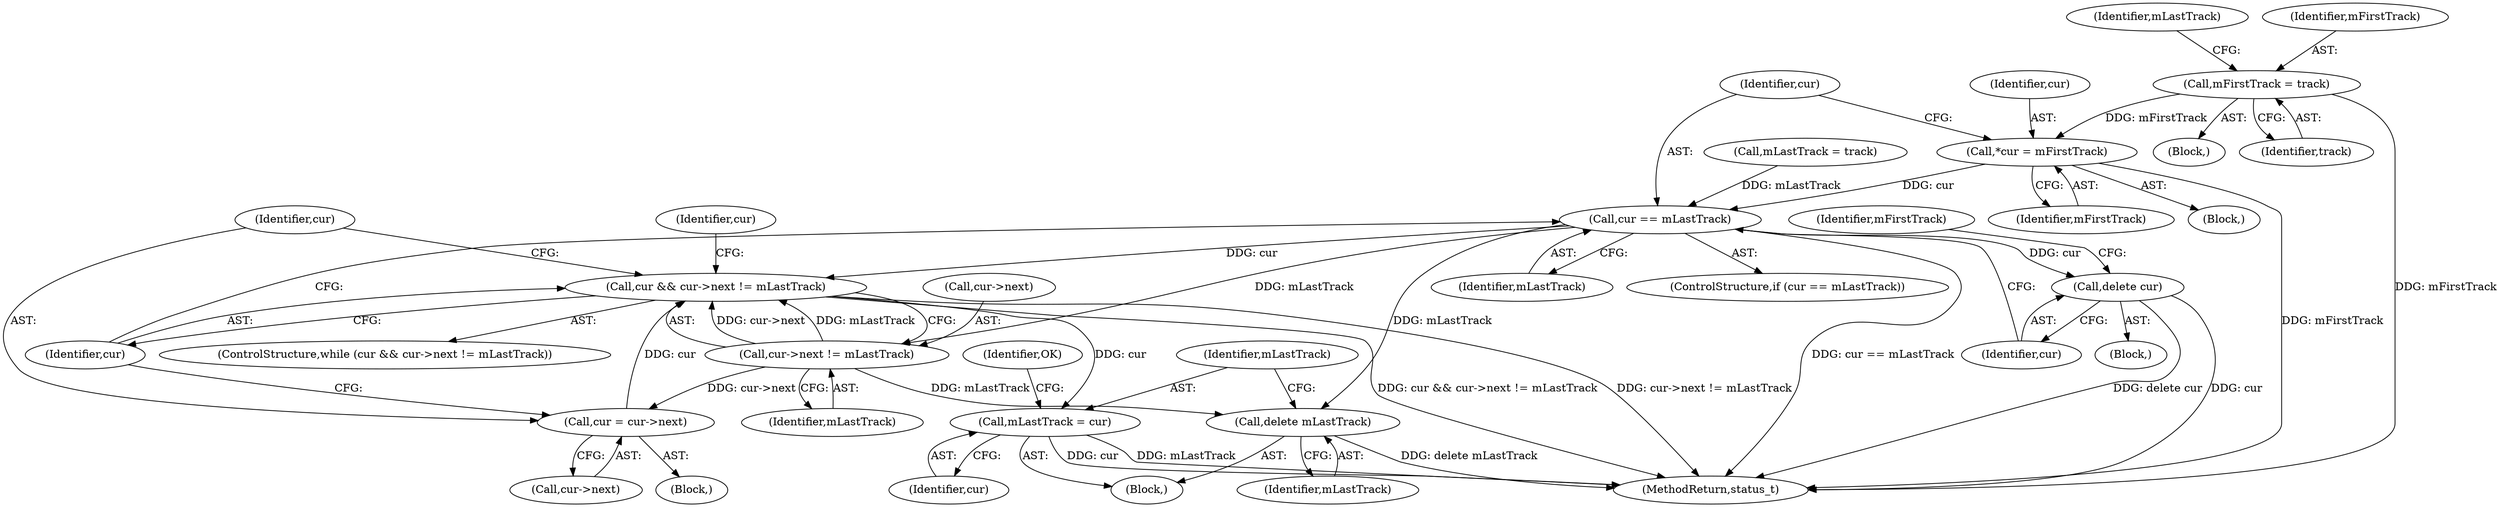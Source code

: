 digraph "0_Android_2674a7218eaa3c87f2ee26d26da5b9170e10f859@pointer" {
"1000516" [label="(Call,*cur = mFirstTrack)"];
"1000442" [label="(Call,mFirstTrack = track)"];
"1000520" [label="(Call,cur == mLastTrack)"];
"1000524" [label="(Call,delete cur)"];
"1000534" [label="(Call,cur && cur->next != mLastTrack)"];
"1000554" [label="(Call,mLastTrack = cur)"];
"1000536" [label="(Call,cur->next != mLastTrack)"];
"1000542" [label="(Call,cur = cur->next)"];
"1000552" [label="(Call,delete mLastTrack)"];
"1000444" [label="(Identifier,track)"];
"1000445" [label="(Call,mLastTrack = track)"];
"1002927" [label="(MethodReturn,status_t)"];
"1000522" [label="(Identifier,mLastTrack)"];
"1000552" [label="(Call,delete mLastTrack)"];
"1000446" [label="(Identifier,mLastTrack)"];
"1000540" [label="(Identifier,mLastTrack)"];
"1000517" [label="(Identifier,cur)"];
"1000553" [label="(Identifier,mLastTrack)"];
"1000518" [label="(Identifier,mFirstTrack)"];
"1000527" [label="(Identifier,mFirstTrack)"];
"1000443" [label="(Identifier,mFirstTrack)"];
"1000520" [label="(Call,cur == mLastTrack)"];
"1000535" [label="(Identifier,cur)"];
"1000536" [label="(Call,cur->next != mLastTrack)"];
"1000542" [label="(Call,cur = cur->next)"];
"1000441" [label="(Block,)"];
"1000554" [label="(Call,mLastTrack = cur)"];
"1000556" [label="(Identifier,cur)"];
"1000544" [label="(Call,cur->next)"];
"1000541" [label="(Block,)"];
"1000549" [label="(Identifier,cur)"];
"1000532" [label="(Block,)"];
"1000514" [label="(Block,)"];
"1000525" [label="(Identifier,cur)"];
"1000533" [label="(ControlStructure,while (cur && cur->next != mLastTrack))"];
"1000537" [label="(Call,cur->next)"];
"1000516" [label="(Call,*cur = mFirstTrack)"];
"1000524" [label="(Call,delete cur)"];
"1000558" [label="(Identifier,OK)"];
"1000543" [label="(Identifier,cur)"];
"1000442" [label="(Call,mFirstTrack = track)"];
"1000534" [label="(Call,cur && cur->next != mLastTrack)"];
"1000521" [label="(Identifier,cur)"];
"1000523" [label="(Block,)"];
"1000519" [label="(ControlStructure,if (cur == mLastTrack))"];
"1000555" [label="(Identifier,mLastTrack)"];
"1000516" -> "1000514"  [label="AST: "];
"1000516" -> "1000518"  [label="CFG: "];
"1000517" -> "1000516"  [label="AST: "];
"1000518" -> "1000516"  [label="AST: "];
"1000521" -> "1000516"  [label="CFG: "];
"1000516" -> "1002927"  [label="DDG: mFirstTrack"];
"1000442" -> "1000516"  [label="DDG: mFirstTrack"];
"1000516" -> "1000520"  [label="DDG: cur"];
"1000442" -> "1000441"  [label="AST: "];
"1000442" -> "1000444"  [label="CFG: "];
"1000443" -> "1000442"  [label="AST: "];
"1000444" -> "1000442"  [label="AST: "];
"1000446" -> "1000442"  [label="CFG: "];
"1000442" -> "1002927"  [label="DDG: mFirstTrack"];
"1000520" -> "1000519"  [label="AST: "];
"1000520" -> "1000522"  [label="CFG: "];
"1000521" -> "1000520"  [label="AST: "];
"1000522" -> "1000520"  [label="AST: "];
"1000525" -> "1000520"  [label="CFG: "];
"1000535" -> "1000520"  [label="CFG: "];
"1000520" -> "1002927"  [label="DDG: cur == mLastTrack"];
"1000445" -> "1000520"  [label="DDG: mLastTrack"];
"1000520" -> "1000524"  [label="DDG: cur"];
"1000520" -> "1000534"  [label="DDG: cur"];
"1000520" -> "1000536"  [label="DDG: mLastTrack"];
"1000520" -> "1000552"  [label="DDG: mLastTrack"];
"1000524" -> "1000523"  [label="AST: "];
"1000524" -> "1000525"  [label="CFG: "];
"1000525" -> "1000524"  [label="AST: "];
"1000527" -> "1000524"  [label="CFG: "];
"1000524" -> "1002927"  [label="DDG: cur"];
"1000524" -> "1002927"  [label="DDG: delete cur"];
"1000534" -> "1000533"  [label="AST: "];
"1000534" -> "1000535"  [label="CFG: "];
"1000534" -> "1000536"  [label="CFG: "];
"1000535" -> "1000534"  [label="AST: "];
"1000536" -> "1000534"  [label="AST: "];
"1000543" -> "1000534"  [label="CFG: "];
"1000549" -> "1000534"  [label="CFG: "];
"1000534" -> "1002927"  [label="DDG: cur->next != mLastTrack"];
"1000534" -> "1002927"  [label="DDG: cur && cur->next != mLastTrack"];
"1000542" -> "1000534"  [label="DDG: cur"];
"1000536" -> "1000534"  [label="DDG: cur->next"];
"1000536" -> "1000534"  [label="DDG: mLastTrack"];
"1000534" -> "1000554"  [label="DDG: cur"];
"1000554" -> "1000532"  [label="AST: "];
"1000554" -> "1000556"  [label="CFG: "];
"1000555" -> "1000554"  [label="AST: "];
"1000556" -> "1000554"  [label="AST: "];
"1000558" -> "1000554"  [label="CFG: "];
"1000554" -> "1002927"  [label="DDG: mLastTrack"];
"1000554" -> "1002927"  [label="DDG: cur"];
"1000536" -> "1000540"  [label="CFG: "];
"1000537" -> "1000536"  [label="AST: "];
"1000540" -> "1000536"  [label="AST: "];
"1000536" -> "1000542"  [label="DDG: cur->next"];
"1000536" -> "1000552"  [label="DDG: mLastTrack"];
"1000542" -> "1000541"  [label="AST: "];
"1000542" -> "1000544"  [label="CFG: "];
"1000543" -> "1000542"  [label="AST: "];
"1000544" -> "1000542"  [label="AST: "];
"1000535" -> "1000542"  [label="CFG: "];
"1000552" -> "1000532"  [label="AST: "];
"1000552" -> "1000553"  [label="CFG: "];
"1000553" -> "1000552"  [label="AST: "];
"1000555" -> "1000552"  [label="CFG: "];
"1000552" -> "1002927"  [label="DDG: delete mLastTrack"];
}
